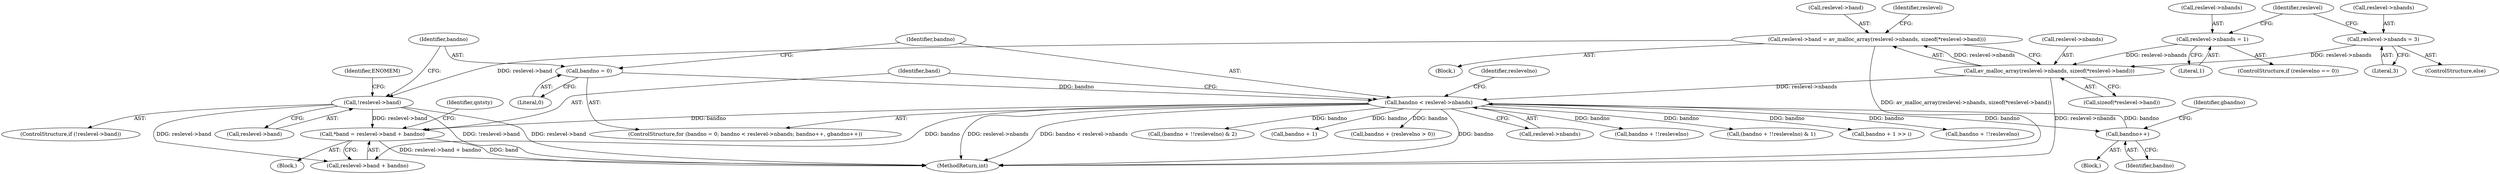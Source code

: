digraph "0_FFmpeg_912ce9dd2080c5837285a471d750fa311e09b555_0@integer" {
"1000534" [label="(Call,*band = reslevel->band + bandno)"];
"1000511" [label="(Call,!reslevel->band)"];
"1000497" [label="(Call,reslevel->band = av_malloc_array(reslevel->nbands, sizeof(*reslevel->band)))"];
"1000501" [label="(Call,av_malloc_array(reslevel->nbands, sizeof(*reslevel->band)))"];
"1000388" [label="(Call,reslevel->nbands = 1)"];
"1000394" [label="(Call,reslevel->nbands = 3)"];
"1000522" [label="(Call,bandno < reslevel->nbands)"];
"1000519" [label="(Call,bandno = 0)"];
"1000528" [label="(Call,bandno++)"];
"1000519" [label="(Call,bandno = 0)"];
"1000498" [label="(Call,reslevel->band)"];
"1000513" [label="(Identifier,reslevel)"];
"1001468" [label="(Call,(bandno + !!reslevelno) & 2)"];
"1000792" [label="(Call,bandno + 1)"];
"1000502" [label="(Call,reslevel->nbands)"];
"1000520" [label="(Identifier,bandno)"];
"1000394" [label="(Call,reslevel->nbands = 3)"];
"1000517" [label="(Identifier,ENOMEM)"];
"1000393" [label="(ControlStructure,else)"];
"1000527" [label="(Block,)"];
"1000522" [label="(Call,bandno < reslevel->nbands)"];
"1000535" [label="(Identifier,band)"];
"1000510" [label="(ControlStructure,if (!reslevel->band))"];
"1000536" [label="(Call,reslevel->band + bandno)"];
"1000512" [label="(Call,reslevel->band)"];
"1000529" [label="(Identifier,bandno)"];
"1000532" [label="(Block,)"];
"1000395" [label="(Call,reslevel->nbands)"];
"1000528" [label="(Call,bandno++)"];
"1000546" [label="(Identifier,qntsty)"];
"1000571" [label="(Call,bandno + (reslevelno > 0))"];
"1000404" [label="(Identifier,reslevel)"];
"1000524" [label="(Call,reslevel->nbands)"];
"1000388" [label="(Call,reslevel->nbands = 1)"];
"1001469" [label="(Call,bandno + !!reslevelno)"];
"1000531" [label="(Identifier,gbandno)"];
"1001389" [label="(Call,(bandno + !!reslevelno) & 1)"];
"1000312" [label="(Block,)"];
"1000501" [label="(Call,av_malloc_array(reslevel->nbands, sizeof(*reslevel->band)))"];
"1000518" [label="(ControlStructure,for (bandno = 0; bandno < reslevel->nbands; bandno++, gbandno++))"];
"1000497" [label="(Call,reslevel->band = av_malloc_array(reslevel->nbands, sizeof(*reslevel->band)))"];
"1000311" [label="(Identifier,reslevelno)"];
"1000384" [label="(ControlStructure,if (reslevelno == 0))"];
"1000392" [label="(Literal,1)"];
"1000398" [label="(Literal,3)"];
"1000534" [label="(Call,*band = reslevel->band + bandno)"];
"1000505" [label="(Call,sizeof(*reslevel->band))"];
"1000523" [label="(Identifier,bandno)"];
"1001573" [label="(MethodReturn,int)"];
"1000389" [label="(Call,reslevel->nbands)"];
"1000791" [label="(Call,bandno + 1 >> i)"];
"1001390" [label="(Call,bandno + !!reslevelno)"];
"1000521" [label="(Literal,0)"];
"1000511" [label="(Call,!reslevel->band)"];
"1000534" -> "1000532"  [label="AST: "];
"1000534" -> "1000536"  [label="CFG: "];
"1000535" -> "1000534"  [label="AST: "];
"1000536" -> "1000534"  [label="AST: "];
"1000546" -> "1000534"  [label="CFG: "];
"1000534" -> "1001573"  [label="DDG: reslevel->band + bandno"];
"1000534" -> "1001573"  [label="DDG: band"];
"1000511" -> "1000534"  [label="DDG: reslevel->band"];
"1000522" -> "1000534"  [label="DDG: bandno"];
"1000511" -> "1000510"  [label="AST: "];
"1000511" -> "1000512"  [label="CFG: "];
"1000512" -> "1000511"  [label="AST: "];
"1000517" -> "1000511"  [label="CFG: "];
"1000520" -> "1000511"  [label="CFG: "];
"1000511" -> "1001573"  [label="DDG: !reslevel->band"];
"1000511" -> "1001573"  [label="DDG: reslevel->band"];
"1000497" -> "1000511"  [label="DDG: reslevel->band"];
"1000511" -> "1000536"  [label="DDG: reslevel->band"];
"1000497" -> "1000312"  [label="AST: "];
"1000497" -> "1000501"  [label="CFG: "];
"1000498" -> "1000497"  [label="AST: "];
"1000501" -> "1000497"  [label="AST: "];
"1000513" -> "1000497"  [label="CFG: "];
"1000497" -> "1001573"  [label="DDG: av_malloc_array(reslevel->nbands, sizeof(*reslevel->band))"];
"1000501" -> "1000497"  [label="DDG: reslevel->nbands"];
"1000501" -> "1000505"  [label="CFG: "];
"1000502" -> "1000501"  [label="AST: "];
"1000505" -> "1000501"  [label="AST: "];
"1000501" -> "1001573"  [label="DDG: reslevel->nbands"];
"1000388" -> "1000501"  [label="DDG: reslevel->nbands"];
"1000394" -> "1000501"  [label="DDG: reslevel->nbands"];
"1000501" -> "1000522"  [label="DDG: reslevel->nbands"];
"1000388" -> "1000384"  [label="AST: "];
"1000388" -> "1000392"  [label="CFG: "];
"1000389" -> "1000388"  [label="AST: "];
"1000392" -> "1000388"  [label="AST: "];
"1000404" -> "1000388"  [label="CFG: "];
"1000394" -> "1000393"  [label="AST: "];
"1000394" -> "1000398"  [label="CFG: "];
"1000395" -> "1000394"  [label="AST: "];
"1000398" -> "1000394"  [label="AST: "];
"1000404" -> "1000394"  [label="CFG: "];
"1000522" -> "1000518"  [label="AST: "];
"1000522" -> "1000524"  [label="CFG: "];
"1000523" -> "1000522"  [label="AST: "];
"1000524" -> "1000522"  [label="AST: "];
"1000535" -> "1000522"  [label="CFG: "];
"1000311" -> "1000522"  [label="CFG: "];
"1000522" -> "1001573"  [label="DDG: reslevel->nbands"];
"1000522" -> "1001573"  [label="DDG: bandno < reslevel->nbands"];
"1000522" -> "1001573"  [label="DDG: bandno"];
"1000519" -> "1000522"  [label="DDG: bandno"];
"1000528" -> "1000522"  [label="DDG: bandno"];
"1000522" -> "1000528"  [label="DDG: bandno"];
"1000522" -> "1000536"  [label="DDG: bandno"];
"1000522" -> "1000571"  [label="DDG: bandno"];
"1000522" -> "1000791"  [label="DDG: bandno"];
"1000522" -> "1000792"  [label="DDG: bandno"];
"1000522" -> "1001389"  [label="DDG: bandno"];
"1000522" -> "1001390"  [label="DDG: bandno"];
"1000522" -> "1001468"  [label="DDG: bandno"];
"1000522" -> "1001469"  [label="DDG: bandno"];
"1000519" -> "1000518"  [label="AST: "];
"1000519" -> "1000521"  [label="CFG: "];
"1000520" -> "1000519"  [label="AST: "];
"1000521" -> "1000519"  [label="AST: "];
"1000523" -> "1000519"  [label="CFG: "];
"1000528" -> "1000527"  [label="AST: "];
"1000528" -> "1000529"  [label="CFG: "];
"1000529" -> "1000528"  [label="AST: "];
"1000531" -> "1000528"  [label="CFG: "];
}
